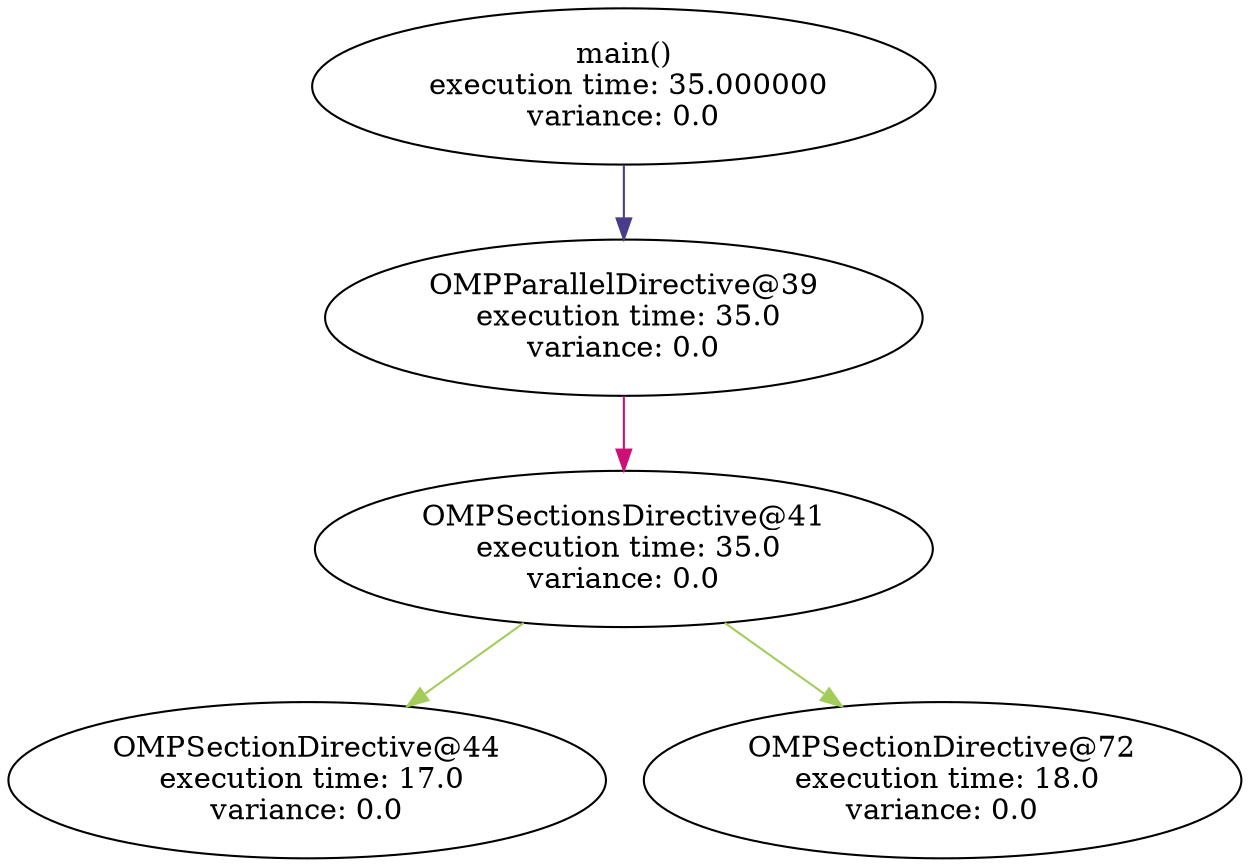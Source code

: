 digraph G {
	graph [bb="0,0,500,412"];
	node [label="\N"];
	main	 [height=1.041,
		label="main()\n execution time: 35.000000\nvariance: 0.0",
		pos="250,374",
		width=3.4507];
	"OMPParallelDirective@39"	 [height=1.041,
		label="OMPParallelDirective@39\n execution time: 35.0\nvariance: 0.0",
		pos="250,262",
		width=3.346];
	main -> "OMPParallelDirective@39"	 [color=darkslateblue,
		pos="e,250,299.84 250,336.37 250,327.93 250,318.83 250,310.01"];
	"OMPSectionsDirective@41"	 [height=1.041,
		label="OMPSectionsDirective@41\n execution time: 35.0\nvariance: 0.0",
		pos="250,150",
		width=3.4507];
	"OMPParallelDirective@39" -> "OMPSectionsDirective@41"	 [color=deeppink3,
		pos="e,250,187.84 250,224.37 250,215.93 250,206.83 250,198.01"];
	"OMPSectionDirective@44"	 [height=1.041,
		label="OMPSectionDirective@44\n execution time: 17.0\nvariance: 0.0",
		pos="120,38",
		width=3.346];
	"OMPSectionsDirective@41" -> "OMPSectionDirective@44"	 [color=darkolivegreen3,
		pos="e,160.63,73.38 209.22,114.5 196.28,103.54 181.83,91.32 168.4,79.956"];
	"OMPSectionDirective@72"	 [height=1.041,
		label="OMPSectionDirective@72\n execution time: 18.0\nvariance: 0.0",
		pos="380,38",
		width=3.346];
	"OMPSectionsDirective@41" -> "OMPSectionDirective@72"	 [color=darkolivegreen3,
		pos="e,339.37,73.38 290.78,114.5 303.72,103.54 318.17,91.32 331.6,79.956"];
}
